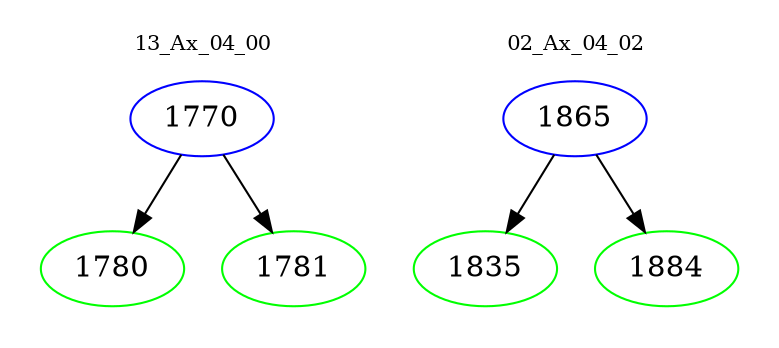 digraph{
subgraph cluster_0 {
color = white
label = "13_Ax_04_00";
fontsize=10;
T0_1770 [label="1770", color="blue"]
T0_1770 -> T0_1780 [color="black"]
T0_1780 [label="1780", color="green"]
T0_1770 -> T0_1781 [color="black"]
T0_1781 [label="1781", color="green"]
}
subgraph cluster_1 {
color = white
label = "02_Ax_04_02";
fontsize=10;
T1_1865 [label="1865", color="blue"]
T1_1865 -> T1_1835 [color="black"]
T1_1835 [label="1835", color="green"]
T1_1865 -> T1_1884 [color="black"]
T1_1884 [label="1884", color="green"]
}
}
